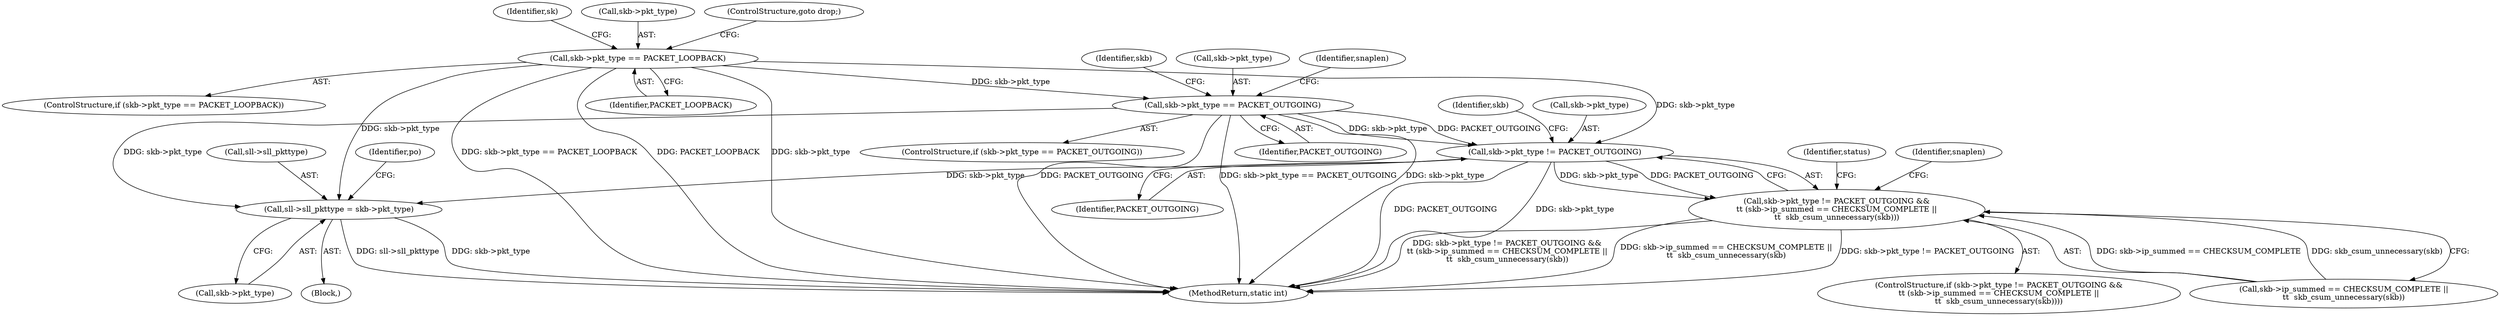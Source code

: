 digraph "0_linux_edbd58be15a957f6a760c4a514cd475217eb97fd@pointer" {
"1000212" [label="(Call,skb->pkt_type == PACKET_OUTGOING)"];
"1000168" [label="(Call,skb->pkt_type == PACKET_LOOPBACK)"];
"1000249" [label="(Call,skb->pkt_type != PACKET_OUTGOING)"];
"1000248" [label="(Call,skb->pkt_type != PACKET_OUTGOING &&\n\t\t (skb->ip_summed == CHECKSUM_COMPLETE ||\n\t\t  skb_csum_unnecessary(skb)))"];
"1000890" [label="(Call,sll->sll_pkttype = skb->pkt_type)"];
"1000109" [label="(Block,)"];
"1000175" [label="(Identifier,sk)"];
"1000249" [label="(Call,skb->pkt_type != PACKET_OUTGOING)"];
"1000263" [label="(Identifier,status)"];
"1000169" [label="(Call,skb->pkt_type)"];
"1000216" [label="(Identifier,PACKET_OUTGOING)"];
"1000247" [label="(ControlStructure,if (skb->pkt_type != PACKET_OUTGOING &&\n\t\t (skb->ip_summed == CHECKSUM_COMPLETE ||\n\t\t  skb_csum_unnecessary(skb))))"];
"1000254" [label="(Call,skb->ip_summed == CHECKSUM_COMPLETE ||\n\t\t  skb_csum_unnecessary(skb))"];
"1000267" [label="(Identifier,snaplen)"];
"1000253" [label="(Identifier,PACKET_OUTGOING)"];
"1000213" [label="(Call,skb->pkt_type)"];
"1000894" [label="(Call,skb->pkt_type)"];
"1000248" [label="(Call,skb->pkt_type != PACKET_OUTGOING &&\n\t\t (skb->ip_summed == CHECKSUM_COMPLETE ||\n\t\t  skb_csum_unnecessary(skb)))"];
"1000891" [label="(Call,sll->sll_pkttype)"];
"1000890" [label="(Call,sll->sll_pkttype = skb->pkt_type)"];
"1000212" [label="(Call,skb->pkt_type == PACKET_OUTGOING)"];
"1000257" [label="(Identifier,skb)"];
"1000900" [label="(Identifier,po)"];
"1000223" [label="(Identifier,snaplen)"];
"1000173" [label="(ControlStructure,goto drop;)"];
"1000167" [label="(ControlStructure,if (skb->pkt_type == PACKET_LOOPBACK))"];
"1000250" [label="(Call,skb->pkt_type)"];
"1000168" [label="(Call,skb->pkt_type == PACKET_LOOPBACK)"];
"1000219" [label="(Identifier,skb)"];
"1001035" [label="(MethodReturn,static int)"];
"1000211" [label="(ControlStructure,if (skb->pkt_type == PACKET_OUTGOING))"];
"1000172" [label="(Identifier,PACKET_LOOPBACK)"];
"1000212" -> "1000211"  [label="AST: "];
"1000212" -> "1000216"  [label="CFG: "];
"1000213" -> "1000212"  [label="AST: "];
"1000216" -> "1000212"  [label="AST: "];
"1000219" -> "1000212"  [label="CFG: "];
"1000223" -> "1000212"  [label="CFG: "];
"1000212" -> "1001035"  [label="DDG: PACKET_OUTGOING"];
"1000212" -> "1001035"  [label="DDG: skb->pkt_type == PACKET_OUTGOING"];
"1000212" -> "1001035"  [label="DDG: skb->pkt_type"];
"1000168" -> "1000212"  [label="DDG: skb->pkt_type"];
"1000212" -> "1000249"  [label="DDG: skb->pkt_type"];
"1000212" -> "1000249"  [label="DDG: PACKET_OUTGOING"];
"1000212" -> "1000890"  [label="DDG: skb->pkt_type"];
"1000168" -> "1000167"  [label="AST: "];
"1000168" -> "1000172"  [label="CFG: "];
"1000169" -> "1000168"  [label="AST: "];
"1000172" -> "1000168"  [label="AST: "];
"1000173" -> "1000168"  [label="CFG: "];
"1000175" -> "1000168"  [label="CFG: "];
"1000168" -> "1001035"  [label="DDG: skb->pkt_type == PACKET_LOOPBACK"];
"1000168" -> "1001035"  [label="DDG: PACKET_LOOPBACK"];
"1000168" -> "1001035"  [label="DDG: skb->pkt_type"];
"1000168" -> "1000249"  [label="DDG: skb->pkt_type"];
"1000168" -> "1000890"  [label="DDG: skb->pkt_type"];
"1000249" -> "1000248"  [label="AST: "];
"1000249" -> "1000253"  [label="CFG: "];
"1000250" -> "1000249"  [label="AST: "];
"1000253" -> "1000249"  [label="AST: "];
"1000257" -> "1000249"  [label="CFG: "];
"1000248" -> "1000249"  [label="CFG: "];
"1000249" -> "1001035"  [label="DDG: PACKET_OUTGOING"];
"1000249" -> "1001035"  [label="DDG: skb->pkt_type"];
"1000249" -> "1000248"  [label="DDG: skb->pkt_type"];
"1000249" -> "1000248"  [label="DDG: PACKET_OUTGOING"];
"1000249" -> "1000890"  [label="DDG: skb->pkt_type"];
"1000248" -> "1000247"  [label="AST: "];
"1000248" -> "1000254"  [label="CFG: "];
"1000254" -> "1000248"  [label="AST: "];
"1000263" -> "1000248"  [label="CFG: "];
"1000267" -> "1000248"  [label="CFG: "];
"1000248" -> "1001035"  [label="DDG: skb->pkt_type != PACKET_OUTGOING &&\n\t\t (skb->ip_summed == CHECKSUM_COMPLETE ||\n\t\t  skb_csum_unnecessary(skb))"];
"1000248" -> "1001035"  [label="DDG: skb->ip_summed == CHECKSUM_COMPLETE ||\n\t\t  skb_csum_unnecessary(skb)"];
"1000248" -> "1001035"  [label="DDG: skb->pkt_type != PACKET_OUTGOING"];
"1000254" -> "1000248"  [label="DDG: skb->ip_summed == CHECKSUM_COMPLETE"];
"1000254" -> "1000248"  [label="DDG: skb_csum_unnecessary(skb)"];
"1000890" -> "1000109"  [label="AST: "];
"1000890" -> "1000894"  [label="CFG: "];
"1000891" -> "1000890"  [label="AST: "];
"1000894" -> "1000890"  [label="AST: "];
"1000900" -> "1000890"  [label="CFG: "];
"1000890" -> "1001035"  [label="DDG: sll->sll_pkttype"];
"1000890" -> "1001035"  [label="DDG: skb->pkt_type"];
}
